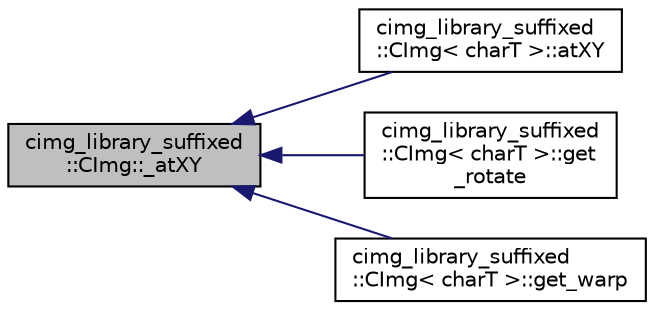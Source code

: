digraph "cimg_library_suffixed::CImg::_atXY"
{
  edge [fontname="Helvetica",fontsize="10",labelfontname="Helvetica",labelfontsize="10"];
  node [fontname="Helvetica",fontsize="10",shape=record];
  rankdir="LR";
  Node1 [label="cimg_library_suffixed\l::CImg::_atXY",height=0.2,width=0.4,color="black", fillcolor="grey75", style="filled" fontcolor="black"];
  Node1 -> Node2 [dir="back",color="midnightblue",fontsize="10",style="solid",fontname="Helvetica"];
  Node2 [label="cimg_library_suffixed\l::CImg\< charT \>::atXY",height=0.2,width=0.4,color="black", fillcolor="white", style="filled",URL="$structcimg__library__suffixed_1_1_c_img.html#ac06b6c13f025ba3f80e867961e85d6b1",tooltip="Access to a pixel value, using Neumann boundary conditions for the X and Y-coordinates."];
  Node1 -> Node3 [dir="back",color="midnightblue",fontsize="10",style="solid",fontname="Helvetica"];
  Node3 [label="cimg_library_suffixed\l::CImg\< charT \>::get\l_rotate",height=0.2,width=0.4,color="black", fillcolor="white", style="filled",URL="$structcimg__library__suffixed_1_1_c_img.html#a1bc796b0e8624802bbfe0cd6f20167ce",tooltip="Rotate image with arbitrary angle ."];
  Node1 -> Node4 [dir="back",color="midnightblue",fontsize="10",style="solid",fontname="Helvetica"];
  Node4 [label="cimg_library_suffixed\l::CImg\< charT \>::get_warp",height=0.2,width=0.4,color="black", fillcolor="white", style="filled",URL="$structcimg__library__suffixed_1_1_c_img.html#a90b43d4e7e872b6347abd912b60d1814",tooltip="Warp image content by a warping field ."];
}
